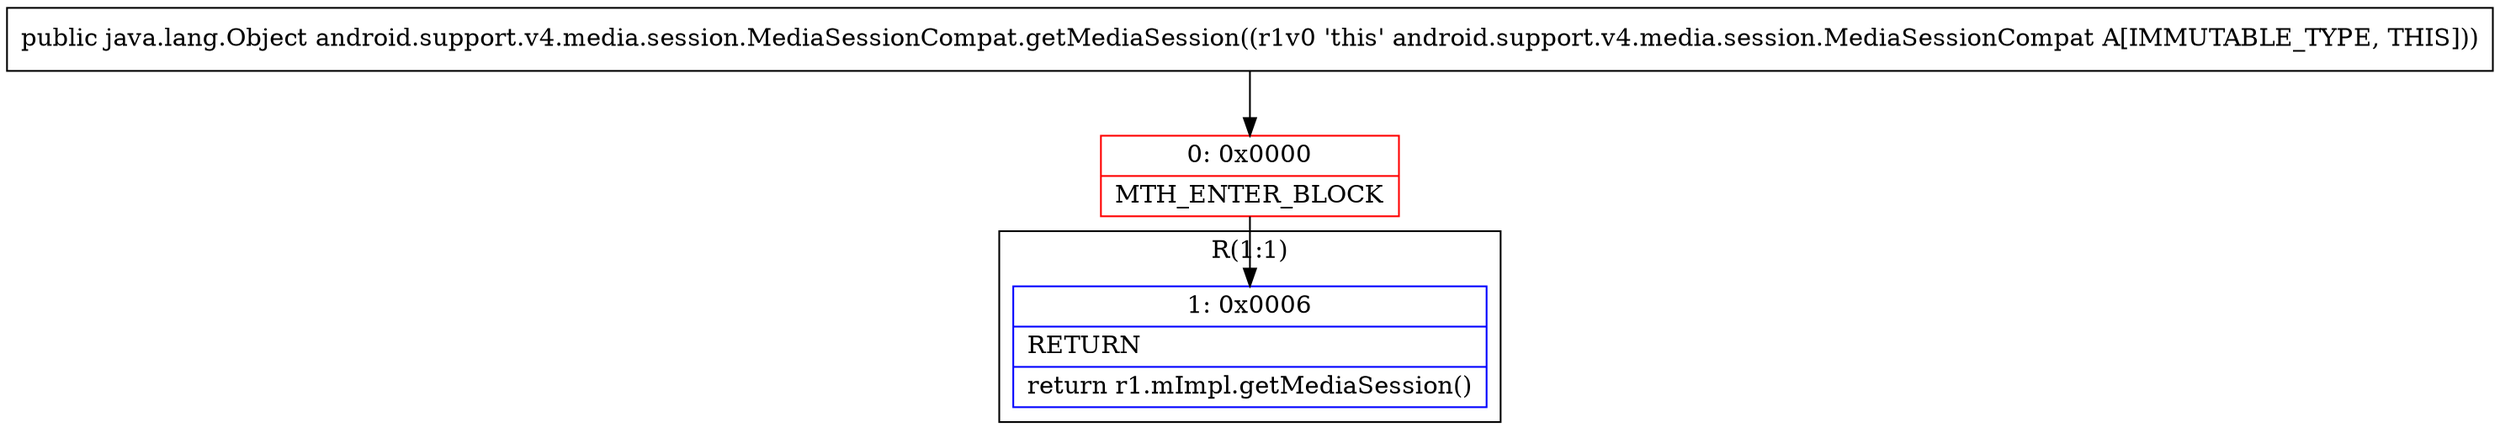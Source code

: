 digraph "CFG forandroid.support.v4.media.session.MediaSessionCompat.getMediaSession()Ljava\/lang\/Object;" {
subgraph cluster_Region_1955313023 {
label = "R(1:1)";
node [shape=record,color=blue];
Node_1 [shape=record,label="{1\:\ 0x0006|RETURN\l|return r1.mImpl.getMediaSession()\l}"];
}
Node_0 [shape=record,color=red,label="{0\:\ 0x0000|MTH_ENTER_BLOCK\l}"];
MethodNode[shape=record,label="{public java.lang.Object android.support.v4.media.session.MediaSessionCompat.getMediaSession((r1v0 'this' android.support.v4.media.session.MediaSessionCompat A[IMMUTABLE_TYPE, THIS])) }"];
MethodNode -> Node_0;
Node_0 -> Node_1;
}

